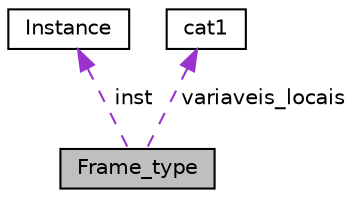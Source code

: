 digraph "Frame_type"
{
  edge [fontname="Helvetica",fontsize="10",labelfontname="Helvetica",labelfontsize="10"];
  node [fontname="Helvetica",fontsize="10",shape=record];
  Node1 [label="Frame_type",height=0.2,width=0.4,color="black", fillcolor="grey75", style="filled", fontcolor="black"];
  Node2 -> Node1 [dir="back",color="darkorchid3",fontsize="10",style="dashed",label=" inst" ,fontname="Helvetica"];
  Node2 [label="Instance",height=0.2,width=0.4,color="black", fillcolor="white", style="filled",URL="$classInstance.html"];
  Node3 -> Node1 [dir="back",color="darkorchid3",fontsize="10",style="dashed",label=" variaveis_locais" ,fontname="Helvetica"];
  Node3 [label="cat1",height=0.2,width=0.4,color="black", fillcolor="white", style="filled",URL="$unioncat1.html"];
}
